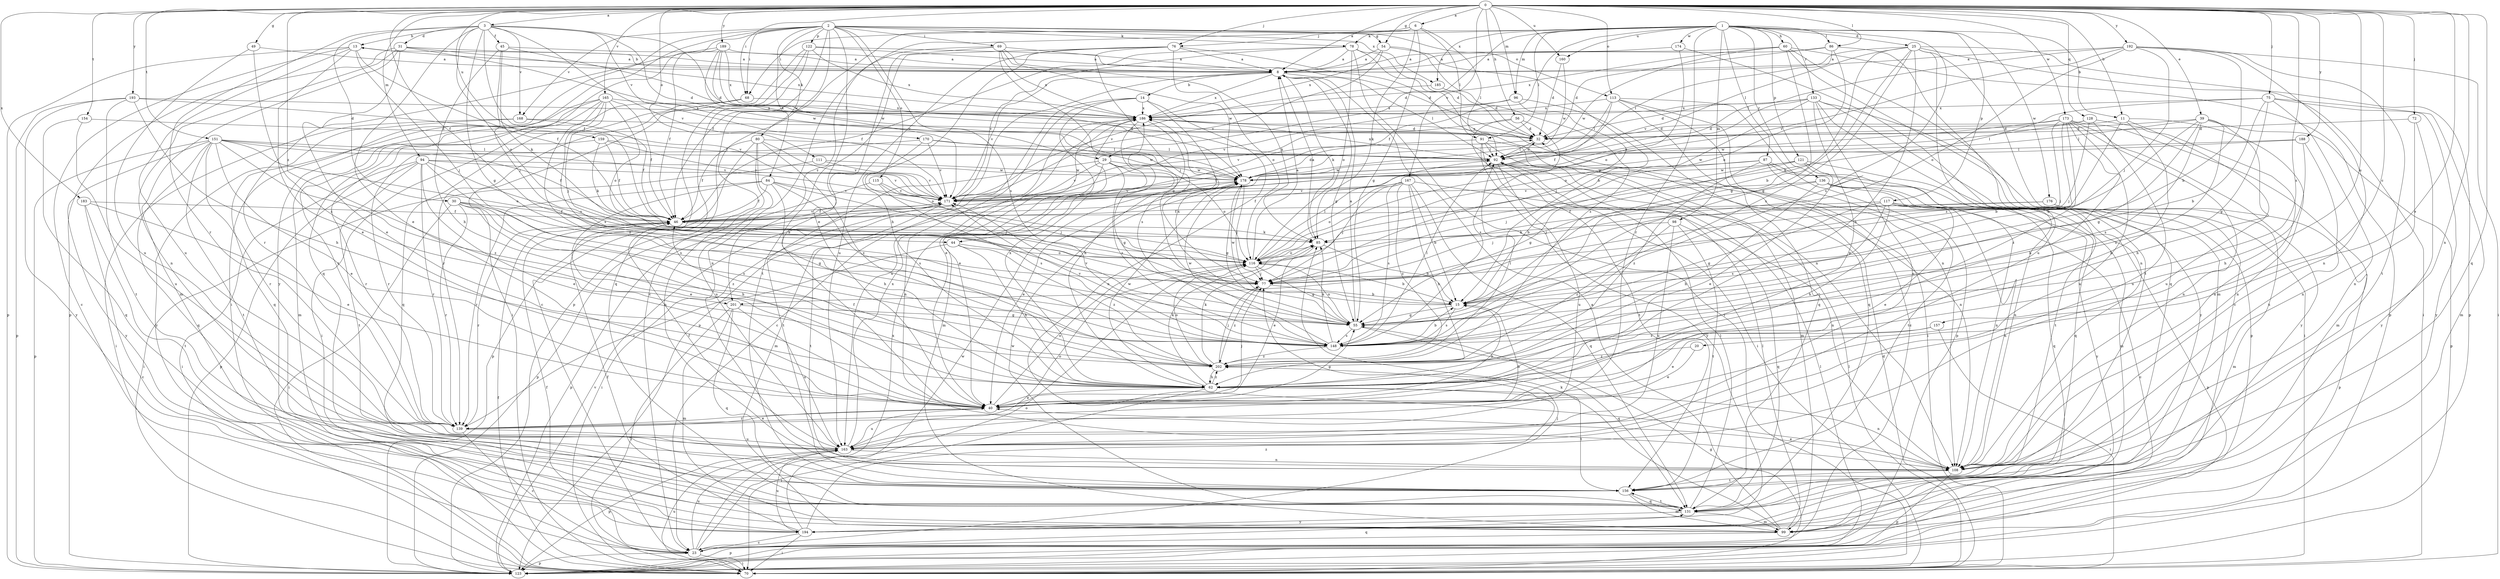 strict digraph  {
0;
1;
2;
3;
6;
8;
11;
13;
14;
15;
20;
23;
25;
29;
30;
31;
32;
39;
40;
44;
45;
46;
49;
54;
55;
56;
60;
62;
68;
69;
70;
72;
75;
76;
77;
78;
80;
84;
85;
86;
87;
91;
92;
94;
96;
98;
99;
108;
111;
113;
115;
116;
117;
121;
122;
123;
128;
131;
133;
136;
139;
148;
151;
154;
156;
157;
159;
160;
163;
165;
167;
168;
170;
171;
173;
174;
176;
178;
183;
185;
186;
188;
189;
192;
193;
194;
201;
202;
0 -> 3  [label=a];
0 -> 6  [label=a];
0 -> 8  [label=a];
0 -> 11  [label=b];
0 -> 20  [label=c];
0 -> 39  [label=e];
0 -> 40  [label=e];
0 -> 44  [label=f];
0 -> 49  [label=g];
0 -> 54  [label=g];
0 -> 56  [label=h];
0 -> 68  [label=i];
0 -> 72  [label=j];
0 -> 75  [label=j];
0 -> 76  [label=j];
0 -> 86  [label=l];
0 -> 94  [label=m];
0 -> 96  [label=m];
0 -> 108  [label=n];
0 -> 111  [label=o];
0 -> 113  [label=o];
0 -> 128  [label=q];
0 -> 131  [label=q];
0 -> 148  [label=s];
0 -> 151  [label=t];
0 -> 154  [label=t];
0 -> 157  [label=u];
0 -> 159  [label=u];
0 -> 160  [label=u];
0 -> 165  [label=v];
0 -> 167  [label=v];
0 -> 173  [label=w];
0 -> 183  [label=x];
0 -> 188  [label=y];
0 -> 189  [label=y];
0 -> 192  [label=y];
0 -> 193  [label=y];
0 -> 201  [label=z];
1 -> 11  [label=b];
1 -> 25  [label=d];
1 -> 29  [label=d];
1 -> 44  [label=f];
1 -> 60  [label=h];
1 -> 68  [label=i];
1 -> 78  [label=k];
1 -> 86  [label=l];
1 -> 87  [label=l];
1 -> 91  [label=l];
1 -> 96  [label=m];
1 -> 98  [label=m];
1 -> 117  [label=p];
1 -> 121  [label=p];
1 -> 133  [label=r];
1 -> 136  [label=r];
1 -> 139  [label=r];
1 -> 148  [label=s];
1 -> 160  [label=u];
1 -> 174  [label=w];
1 -> 176  [label=w];
1 -> 185  [label=x];
2 -> 23  [label=c];
2 -> 40  [label=e];
2 -> 54  [label=g];
2 -> 68  [label=i];
2 -> 69  [label=i];
2 -> 70  [label=i];
2 -> 78  [label=k];
2 -> 80  [label=k];
2 -> 84  [label=k];
2 -> 113  [label=o];
2 -> 115  [label=o];
2 -> 122  [label=p];
2 -> 123  [label=p];
2 -> 131  [label=q];
2 -> 148  [label=s];
2 -> 168  [label=v];
2 -> 185  [label=x];
2 -> 194  [label=y];
3 -> 13  [label=b];
3 -> 29  [label=d];
3 -> 30  [label=d];
3 -> 31  [label=d];
3 -> 40  [label=e];
3 -> 45  [label=f];
3 -> 46  [label=f];
3 -> 55  [label=g];
3 -> 116  [label=o];
3 -> 139  [label=r];
3 -> 168  [label=v];
3 -> 170  [label=v];
3 -> 171  [label=v];
3 -> 178  [label=w];
6 -> 46  [label=f];
6 -> 55  [label=g];
6 -> 76  [label=j];
6 -> 85  [label=k];
6 -> 91  [label=l];
6 -> 92  [label=l];
6 -> 201  [label=z];
8 -> 13  [label=b];
8 -> 14  [label=b];
8 -> 55  [label=g];
8 -> 85  [label=k];
8 -> 92  [label=l];
8 -> 123  [label=p];
8 -> 171  [label=v];
8 -> 186  [label=x];
11 -> 32  [label=d];
11 -> 62  [label=h];
11 -> 108  [label=n];
11 -> 163  [label=u];
11 -> 201  [label=z];
13 -> 8  [label=a];
13 -> 23  [label=c];
13 -> 40  [label=e];
13 -> 46  [label=f];
13 -> 77  [label=j];
13 -> 123  [label=p];
13 -> 163  [label=u];
14 -> 23  [label=c];
14 -> 40  [label=e];
14 -> 108  [label=n];
14 -> 148  [label=s];
14 -> 163  [label=u];
14 -> 186  [label=x];
15 -> 55  [label=g];
15 -> 148  [label=s];
15 -> 178  [label=w];
15 -> 186  [label=x];
20 -> 40  [label=e];
20 -> 202  [label=z];
23 -> 46  [label=f];
23 -> 70  [label=i];
23 -> 77  [label=j];
23 -> 116  [label=o];
23 -> 123  [label=p];
23 -> 131  [label=q];
23 -> 163  [label=u];
23 -> 186  [label=x];
25 -> 8  [label=a];
25 -> 15  [label=b];
25 -> 23  [label=c];
25 -> 55  [label=g];
25 -> 62  [label=h];
25 -> 70  [label=i];
25 -> 123  [label=p];
25 -> 148  [label=s];
25 -> 163  [label=u];
25 -> 171  [label=v];
29 -> 55  [label=g];
29 -> 99  [label=m];
29 -> 116  [label=o];
29 -> 148  [label=s];
29 -> 156  [label=t];
29 -> 171  [label=v];
29 -> 178  [label=w];
30 -> 46  [label=f];
30 -> 55  [label=g];
30 -> 62  [label=h];
30 -> 70  [label=i];
30 -> 139  [label=r];
30 -> 148  [label=s];
30 -> 202  [label=z];
31 -> 8  [label=a];
31 -> 40  [label=e];
31 -> 99  [label=m];
31 -> 108  [label=n];
31 -> 123  [label=p];
31 -> 178  [label=w];
31 -> 186  [label=x];
32 -> 92  [label=l];
32 -> 186  [label=x];
39 -> 15  [label=b];
39 -> 32  [label=d];
39 -> 55  [label=g];
39 -> 62  [label=h];
39 -> 92  [label=l];
39 -> 123  [label=p];
39 -> 148  [label=s];
39 -> 202  [label=z];
40 -> 15  [label=b];
40 -> 55  [label=g];
40 -> 77  [label=j];
40 -> 116  [label=o];
40 -> 139  [label=r];
40 -> 163  [label=u];
44 -> 62  [label=h];
44 -> 116  [label=o];
44 -> 139  [label=r];
44 -> 202  [label=z];
45 -> 8  [label=a];
45 -> 32  [label=d];
45 -> 62  [label=h];
45 -> 77  [label=j];
45 -> 85  [label=k];
46 -> 85  [label=k];
46 -> 139  [label=r];
46 -> 171  [label=v];
49 -> 8  [label=a];
49 -> 163  [label=u];
49 -> 202  [label=z];
54 -> 8  [label=a];
54 -> 15  [label=b];
54 -> 171  [label=v];
54 -> 186  [label=x];
54 -> 202  [label=z];
55 -> 8  [label=a];
55 -> 116  [label=o];
55 -> 131  [label=q];
55 -> 148  [label=s];
55 -> 171  [label=v];
56 -> 32  [label=d];
56 -> 70  [label=i];
56 -> 148  [label=s];
56 -> 171  [label=v];
60 -> 8  [label=a];
60 -> 55  [label=g];
60 -> 99  [label=m];
60 -> 123  [label=p];
60 -> 131  [label=q];
60 -> 178  [label=w];
60 -> 186  [label=x];
62 -> 40  [label=e];
62 -> 46  [label=f];
62 -> 70  [label=i];
62 -> 85  [label=k];
62 -> 108  [label=n];
62 -> 156  [label=t];
62 -> 178  [label=w];
62 -> 186  [label=x];
62 -> 202  [label=z];
68 -> 70  [label=i];
68 -> 131  [label=q];
68 -> 139  [label=r];
68 -> 186  [label=x];
69 -> 8  [label=a];
69 -> 40  [label=e];
69 -> 55  [label=g];
69 -> 85  [label=k];
69 -> 108  [label=n];
69 -> 178  [label=w];
69 -> 186  [label=x];
70 -> 32  [label=d];
70 -> 46  [label=f];
70 -> 55  [label=g];
70 -> 92  [label=l];
70 -> 163  [label=u];
72 -> 32  [label=d];
72 -> 108  [label=n];
72 -> 194  [label=y];
75 -> 15  [label=b];
75 -> 55  [label=g];
75 -> 85  [label=k];
75 -> 99  [label=m];
75 -> 108  [label=n];
75 -> 186  [label=x];
75 -> 194  [label=y];
76 -> 8  [label=a];
76 -> 62  [label=h];
76 -> 77  [label=j];
76 -> 108  [label=n];
76 -> 116  [label=o];
76 -> 156  [label=t];
76 -> 163  [label=u];
77 -> 15  [label=b];
77 -> 202  [label=z];
78 -> 8  [label=a];
78 -> 32  [label=d];
78 -> 46  [label=f];
78 -> 70  [label=i];
78 -> 108  [label=n];
78 -> 116  [label=o];
78 -> 171  [label=v];
80 -> 46  [label=f];
80 -> 92  [label=l];
80 -> 108  [label=n];
80 -> 123  [label=p];
80 -> 163  [label=u];
80 -> 171  [label=v];
80 -> 202  [label=z];
84 -> 40  [label=e];
84 -> 46  [label=f];
84 -> 62  [label=h];
84 -> 77  [label=j];
84 -> 139  [label=r];
84 -> 148  [label=s];
84 -> 171  [label=v];
85 -> 8  [label=a];
85 -> 15  [label=b];
85 -> 40  [label=e];
85 -> 116  [label=o];
86 -> 8  [label=a];
86 -> 32  [label=d];
86 -> 92  [label=l];
86 -> 116  [label=o];
86 -> 156  [label=t];
87 -> 77  [label=j];
87 -> 99  [label=m];
87 -> 131  [label=q];
87 -> 156  [label=t];
87 -> 178  [label=w];
87 -> 202  [label=z];
91 -> 46  [label=f];
91 -> 92  [label=l];
91 -> 99  [label=m];
91 -> 108  [label=n];
91 -> 156  [label=t];
91 -> 194  [label=y];
92 -> 32  [label=d];
92 -> 163  [label=u];
92 -> 178  [label=w];
92 -> 186  [label=x];
94 -> 40  [label=e];
94 -> 70  [label=i];
94 -> 116  [label=o];
94 -> 123  [label=p];
94 -> 139  [label=r];
94 -> 148  [label=s];
94 -> 156  [label=t];
94 -> 171  [label=v];
94 -> 178  [label=w];
96 -> 77  [label=j];
96 -> 131  [label=q];
96 -> 171  [label=v];
96 -> 186  [label=x];
98 -> 85  [label=k];
98 -> 131  [label=q];
98 -> 156  [label=t];
98 -> 163  [label=u];
98 -> 202  [label=z];
99 -> 8  [label=a];
99 -> 85  [label=k];
99 -> 92  [label=l];
99 -> 123  [label=p];
108 -> 40  [label=e];
108 -> 123  [label=p];
108 -> 156  [label=t];
111 -> 70  [label=i];
111 -> 171  [label=v];
111 -> 178  [label=w];
113 -> 23  [label=c];
113 -> 46  [label=f];
113 -> 70  [label=i];
113 -> 92  [label=l];
113 -> 123  [label=p];
113 -> 131  [label=q];
113 -> 186  [label=x];
115 -> 77  [label=j];
115 -> 123  [label=p];
115 -> 148  [label=s];
115 -> 171  [label=v];
116 -> 8  [label=a];
116 -> 15  [label=b];
116 -> 55  [label=g];
116 -> 77  [label=j];
116 -> 92  [label=l];
117 -> 23  [label=c];
117 -> 40  [label=e];
117 -> 46  [label=f];
117 -> 55  [label=g];
117 -> 62  [label=h];
117 -> 108  [label=n];
117 -> 123  [label=p];
117 -> 148  [label=s];
121 -> 15  [label=b];
121 -> 40  [label=e];
121 -> 55  [label=g];
121 -> 108  [label=n];
121 -> 156  [label=t];
121 -> 178  [label=w];
122 -> 8  [label=a];
122 -> 23  [label=c];
122 -> 32  [label=d];
122 -> 70  [label=i];
122 -> 131  [label=q];
122 -> 186  [label=x];
123 -> 92  [label=l];
123 -> 171  [label=v];
128 -> 32  [label=d];
128 -> 77  [label=j];
128 -> 92  [label=l];
128 -> 108  [label=n];
128 -> 163  [label=u];
131 -> 92  [label=l];
131 -> 99  [label=m];
131 -> 156  [label=t];
131 -> 178  [label=w];
131 -> 194  [label=y];
133 -> 32  [label=d];
133 -> 40  [label=e];
133 -> 70  [label=i];
133 -> 116  [label=o];
133 -> 123  [label=p];
133 -> 163  [label=u];
133 -> 171  [label=v];
133 -> 186  [label=x];
133 -> 194  [label=y];
136 -> 62  [label=h];
136 -> 77  [label=j];
136 -> 108  [label=n];
136 -> 131  [label=q];
136 -> 171  [label=v];
136 -> 194  [label=y];
139 -> 15  [label=b];
139 -> 23  [label=c];
139 -> 40  [label=e];
139 -> 163  [label=u];
148 -> 15  [label=b];
148 -> 85  [label=k];
148 -> 92  [label=l];
148 -> 171  [label=v];
148 -> 178  [label=w];
148 -> 202  [label=z];
151 -> 40  [label=e];
151 -> 46  [label=f];
151 -> 92  [label=l];
151 -> 116  [label=o];
151 -> 123  [label=p];
151 -> 131  [label=q];
151 -> 139  [label=r];
151 -> 156  [label=t];
151 -> 171  [label=v];
151 -> 194  [label=y];
151 -> 202  [label=z];
154 -> 32  [label=d];
154 -> 131  [label=q];
154 -> 163  [label=u];
156 -> 99  [label=m];
156 -> 131  [label=q];
157 -> 40  [label=e];
157 -> 70  [label=i];
157 -> 148  [label=s];
159 -> 46  [label=f];
159 -> 85  [label=k];
159 -> 92  [label=l];
159 -> 139  [label=r];
159 -> 171  [label=v];
160 -> 32  [label=d];
160 -> 178  [label=w];
163 -> 46  [label=f];
163 -> 108  [label=n];
163 -> 116  [label=o];
163 -> 123  [label=p];
163 -> 186  [label=x];
165 -> 46  [label=f];
165 -> 77  [label=j];
165 -> 99  [label=m];
165 -> 116  [label=o];
165 -> 131  [label=q];
165 -> 139  [label=r];
165 -> 148  [label=s];
165 -> 186  [label=x];
165 -> 202  [label=z];
167 -> 15  [label=b];
167 -> 46  [label=f];
167 -> 62  [label=h];
167 -> 77  [label=j];
167 -> 108  [label=n];
167 -> 116  [label=o];
167 -> 131  [label=q];
167 -> 148  [label=s];
167 -> 171  [label=v];
167 -> 202  [label=z];
168 -> 32  [label=d];
168 -> 46  [label=f];
168 -> 70  [label=i];
168 -> 194  [label=y];
170 -> 92  [label=l];
170 -> 116  [label=o];
170 -> 139  [label=r];
170 -> 171  [label=v];
170 -> 178  [label=w];
171 -> 46  [label=f];
171 -> 70  [label=i];
171 -> 123  [label=p];
171 -> 156  [label=t];
173 -> 15  [label=b];
173 -> 32  [label=d];
173 -> 62  [label=h];
173 -> 77  [label=j];
173 -> 99  [label=m];
173 -> 108  [label=n];
173 -> 163  [label=u];
173 -> 178  [label=w];
173 -> 194  [label=y];
173 -> 202  [label=z];
174 -> 8  [label=a];
174 -> 108  [label=n];
174 -> 116  [label=o];
176 -> 46  [label=f];
176 -> 77  [label=j];
176 -> 99  [label=m];
176 -> 123  [label=p];
178 -> 32  [label=d];
178 -> 40  [label=e];
178 -> 55  [label=g];
178 -> 77  [label=j];
178 -> 171  [label=v];
183 -> 23  [label=c];
183 -> 40  [label=e];
183 -> 46  [label=f];
183 -> 156  [label=t];
185 -> 32  [label=d];
185 -> 171  [label=v];
186 -> 32  [label=d];
186 -> 40  [label=e];
186 -> 62  [label=h];
186 -> 99  [label=m];
186 -> 108  [label=n];
188 -> 62  [label=h];
188 -> 92  [label=l];
188 -> 108  [label=n];
188 -> 178  [label=w];
189 -> 8  [label=a];
189 -> 46  [label=f];
189 -> 92  [label=l];
189 -> 139  [label=r];
189 -> 171  [label=v];
189 -> 178  [label=w];
189 -> 186  [label=x];
192 -> 8  [label=a];
192 -> 15  [label=b];
192 -> 70  [label=i];
192 -> 77  [label=j];
192 -> 92  [label=l];
192 -> 108  [label=n];
192 -> 116  [label=o];
192 -> 156  [label=t];
192 -> 171  [label=v];
193 -> 62  [label=h];
193 -> 123  [label=p];
193 -> 156  [label=t];
193 -> 171  [label=v];
193 -> 186  [label=x];
193 -> 194  [label=y];
194 -> 23  [label=c];
194 -> 46  [label=f];
194 -> 70  [label=i];
194 -> 163  [label=u];
194 -> 178  [label=w];
194 -> 202  [label=z];
201 -> 55  [label=g];
201 -> 70  [label=i];
201 -> 99  [label=m];
201 -> 131  [label=q];
201 -> 163  [label=u];
202 -> 62  [label=h];
202 -> 77  [label=j];
202 -> 85  [label=k];
202 -> 92  [label=l];
202 -> 116  [label=o];
}
